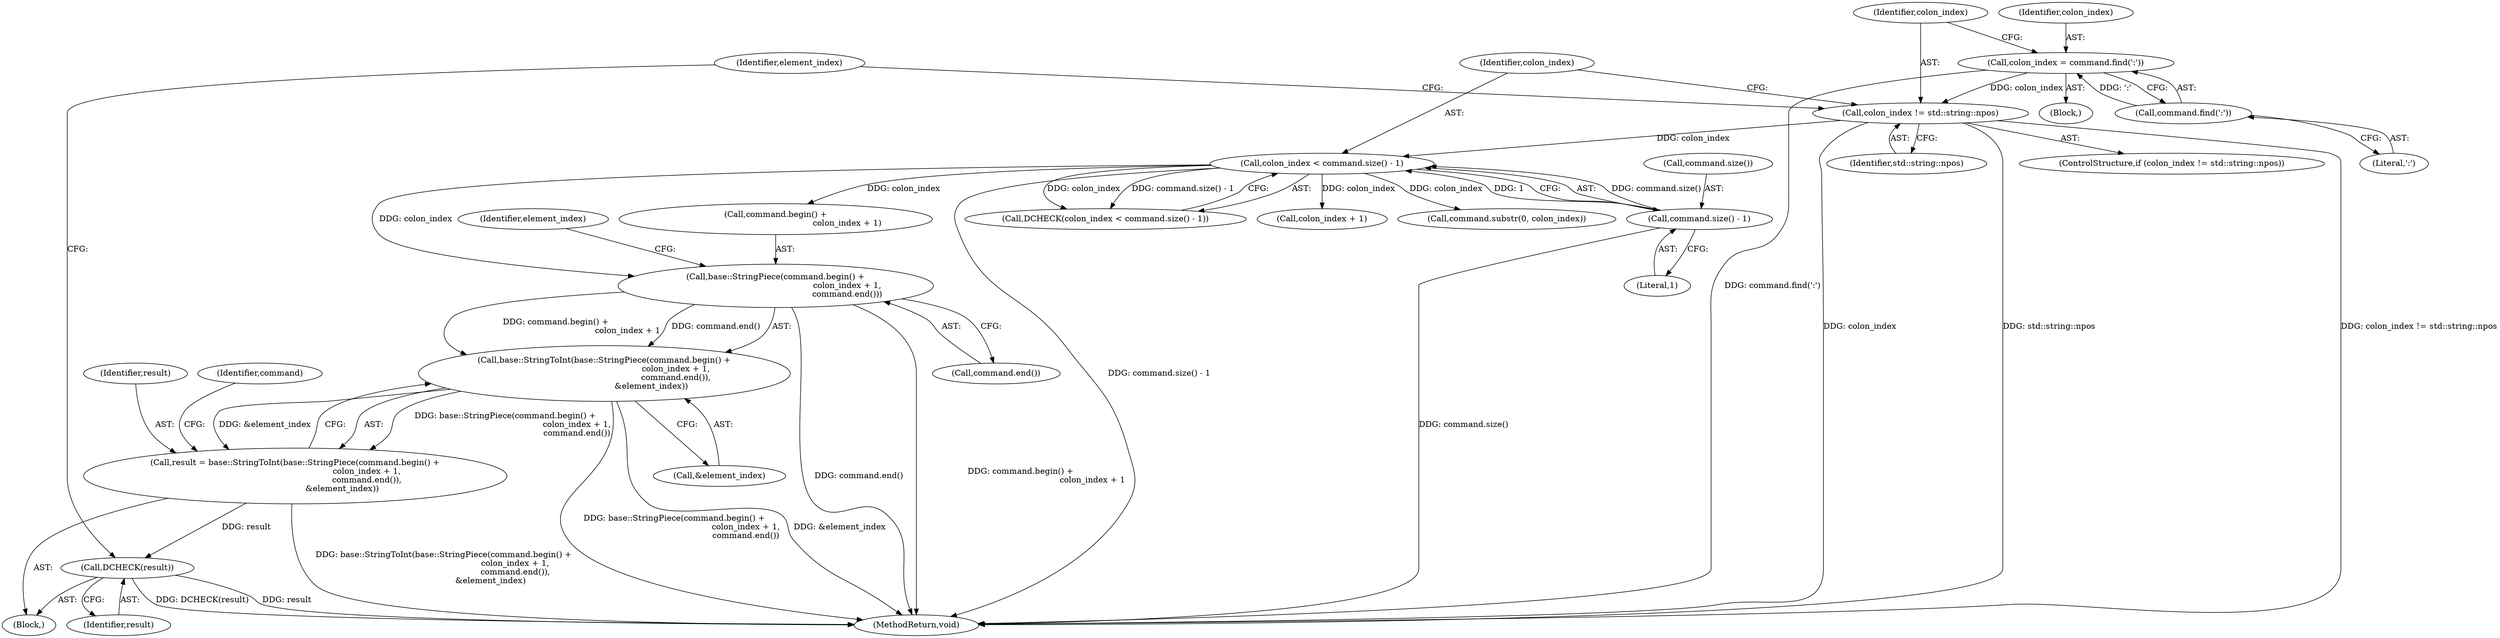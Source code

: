 digraph "1_Chrome_d443be6fdfe17ca4f3ff1843ded362ff0cd01096@del" {
"1000311" [label="(Call,base::StringToInt(base::StringPiece(command.begin() +\n                                                       colon_index + 1,\n                                                       command.end()),\n                                    &element_index))"];
"1000312" [label="(Call,base::StringPiece(command.begin() +\n                                                       colon_index + 1,\n                                                       command.end()))"];
"1000303" [label="(Call,colon_index < command.size() - 1)"];
"1000298" [label="(Call,colon_index != std::string::npos)"];
"1000293" [label="(Call,colon_index = command.find(':'))"];
"1000295" [label="(Call,command.find(':'))"];
"1000305" [label="(Call,command.size() - 1)"];
"1000309" [label="(Call,result = base::StringToInt(base::StringPiece(command.begin() +\n                                                       colon_index + 1,\n                                                       command.end()),\n                                    &element_index))"];
"1000326" [label="(Call,DCHECK(result))"];
"1000313" [label="(Call,command.begin() +\n                                                       colon_index + 1)"];
"1000311" [label="(Call,base::StringToInt(base::StringPiece(command.begin() +\n                                                       colon_index + 1,\n                                                       command.end()),\n                                    &element_index))"];
"1000300" [label="(Identifier,std::string::npos)"];
"1000302" [label="(Call,DCHECK(colon_index < command.size() - 1))"];
"1000330" [label="(Identifier,element_index)"];
"1000296" [label="(Literal,':')"];
"1000307" [label="(Literal,1)"];
"1000298" [label="(Call,colon_index != std::string::npos)"];
"1000326" [label="(Call,DCHECK(result))"];
"1000294" [label="(Identifier,colon_index)"];
"1000312" [label="(Call,base::StringPiece(command.begin() +\n                                                       colon_index + 1,\n                                                       command.end()))"];
"1000304" [label="(Identifier,colon_index)"];
"1000319" [label="(Call,&element_index)"];
"1000322" [label="(Identifier,command)"];
"1000299" [label="(Identifier,colon_index)"];
"1000309" [label="(Call,result = base::StringToInt(base::StringPiece(command.begin() +\n                                                       colon_index + 1,\n                                                       command.end()),\n                                    &element_index))"];
"1000301" [label="(Block,)"];
"1000306" [label="(Call,command.size())"];
"1000303" [label="(Call,colon_index < command.size() - 1)"];
"1000318" [label="(Call,command.end())"];
"1000297" [label="(ControlStructure,if (colon_index != std::string::npos))"];
"1000295" [label="(Call,command.find(':'))"];
"1000315" [label="(Call,colon_index + 1)"];
"1000103" [label="(Block,)"];
"1000320" [label="(Identifier,element_index)"];
"1000305" [label="(Call,command.size() - 1)"];
"1000310" [label="(Identifier,result)"];
"1000414" [label="(MethodReturn,void)"];
"1000327" [label="(Identifier,result)"];
"1000323" [label="(Call,command.substr(0, colon_index))"];
"1000293" [label="(Call,colon_index = command.find(':'))"];
"1000311" -> "1000309"  [label="AST: "];
"1000311" -> "1000319"  [label="CFG: "];
"1000312" -> "1000311"  [label="AST: "];
"1000319" -> "1000311"  [label="AST: "];
"1000309" -> "1000311"  [label="CFG: "];
"1000311" -> "1000414"  [label="DDG: base::StringPiece(command.begin() +\n                                                       colon_index + 1,\n                                                       command.end())"];
"1000311" -> "1000414"  [label="DDG: &element_index"];
"1000311" -> "1000309"  [label="DDG: base::StringPiece(command.begin() +\n                                                       colon_index + 1,\n                                                       command.end())"];
"1000311" -> "1000309"  [label="DDG: &element_index"];
"1000312" -> "1000311"  [label="DDG: command.begin() +\n                                                       colon_index + 1"];
"1000312" -> "1000311"  [label="DDG: command.end()"];
"1000312" -> "1000318"  [label="CFG: "];
"1000313" -> "1000312"  [label="AST: "];
"1000318" -> "1000312"  [label="AST: "];
"1000320" -> "1000312"  [label="CFG: "];
"1000312" -> "1000414"  [label="DDG: command.end()"];
"1000312" -> "1000414"  [label="DDG: command.begin() +\n                                                       colon_index + 1"];
"1000303" -> "1000312"  [label="DDG: colon_index"];
"1000303" -> "1000302"  [label="AST: "];
"1000303" -> "1000305"  [label="CFG: "];
"1000304" -> "1000303"  [label="AST: "];
"1000305" -> "1000303"  [label="AST: "];
"1000302" -> "1000303"  [label="CFG: "];
"1000303" -> "1000414"  [label="DDG: command.size() - 1"];
"1000303" -> "1000302"  [label="DDG: colon_index"];
"1000303" -> "1000302"  [label="DDG: command.size() - 1"];
"1000298" -> "1000303"  [label="DDG: colon_index"];
"1000305" -> "1000303"  [label="DDG: command.size()"];
"1000305" -> "1000303"  [label="DDG: 1"];
"1000303" -> "1000313"  [label="DDG: colon_index"];
"1000303" -> "1000315"  [label="DDG: colon_index"];
"1000303" -> "1000323"  [label="DDG: colon_index"];
"1000298" -> "1000297"  [label="AST: "];
"1000298" -> "1000300"  [label="CFG: "];
"1000299" -> "1000298"  [label="AST: "];
"1000300" -> "1000298"  [label="AST: "];
"1000304" -> "1000298"  [label="CFG: "];
"1000330" -> "1000298"  [label="CFG: "];
"1000298" -> "1000414"  [label="DDG: colon_index != std::string::npos"];
"1000298" -> "1000414"  [label="DDG: colon_index"];
"1000298" -> "1000414"  [label="DDG: std::string::npos"];
"1000293" -> "1000298"  [label="DDG: colon_index"];
"1000293" -> "1000103"  [label="AST: "];
"1000293" -> "1000295"  [label="CFG: "];
"1000294" -> "1000293"  [label="AST: "];
"1000295" -> "1000293"  [label="AST: "];
"1000299" -> "1000293"  [label="CFG: "];
"1000293" -> "1000414"  [label="DDG: command.find(':')"];
"1000295" -> "1000293"  [label="DDG: ':'"];
"1000295" -> "1000296"  [label="CFG: "];
"1000296" -> "1000295"  [label="AST: "];
"1000305" -> "1000307"  [label="CFG: "];
"1000306" -> "1000305"  [label="AST: "];
"1000307" -> "1000305"  [label="AST: "];
"1000305" -> "1000414"  [label="DDG: command.size()"];
"1000309" -> "1000301"  [label="AST: "];
"1000310" -> "1000309"  [label="AST: "];
"1000322" -> "1000309"  [label="CFG: "];
"1000309" -> "1000414"  [label="DDG: base::StringToInt(base::StringPiece(command.begin() +\n                                                       colon_index + 1,\n                                                       command.end()),\n                                    &element_index)"];
"1000309" -> "1000326"  [label="DDG: result"];
"1000326" -> "1000301"  [label="AST: "];
"1000326" -> "1000327"  [label="CFG: "];
"1000327" -> "1000326"  [label="AST: "];
"1000330" -> "1000326"  [label="CFG: "];
"1000326" -> "1000414"  [label="DDG: DCHECK(result)"];
"1000326" -> "1000414"  [label="DDG: result"];
}
